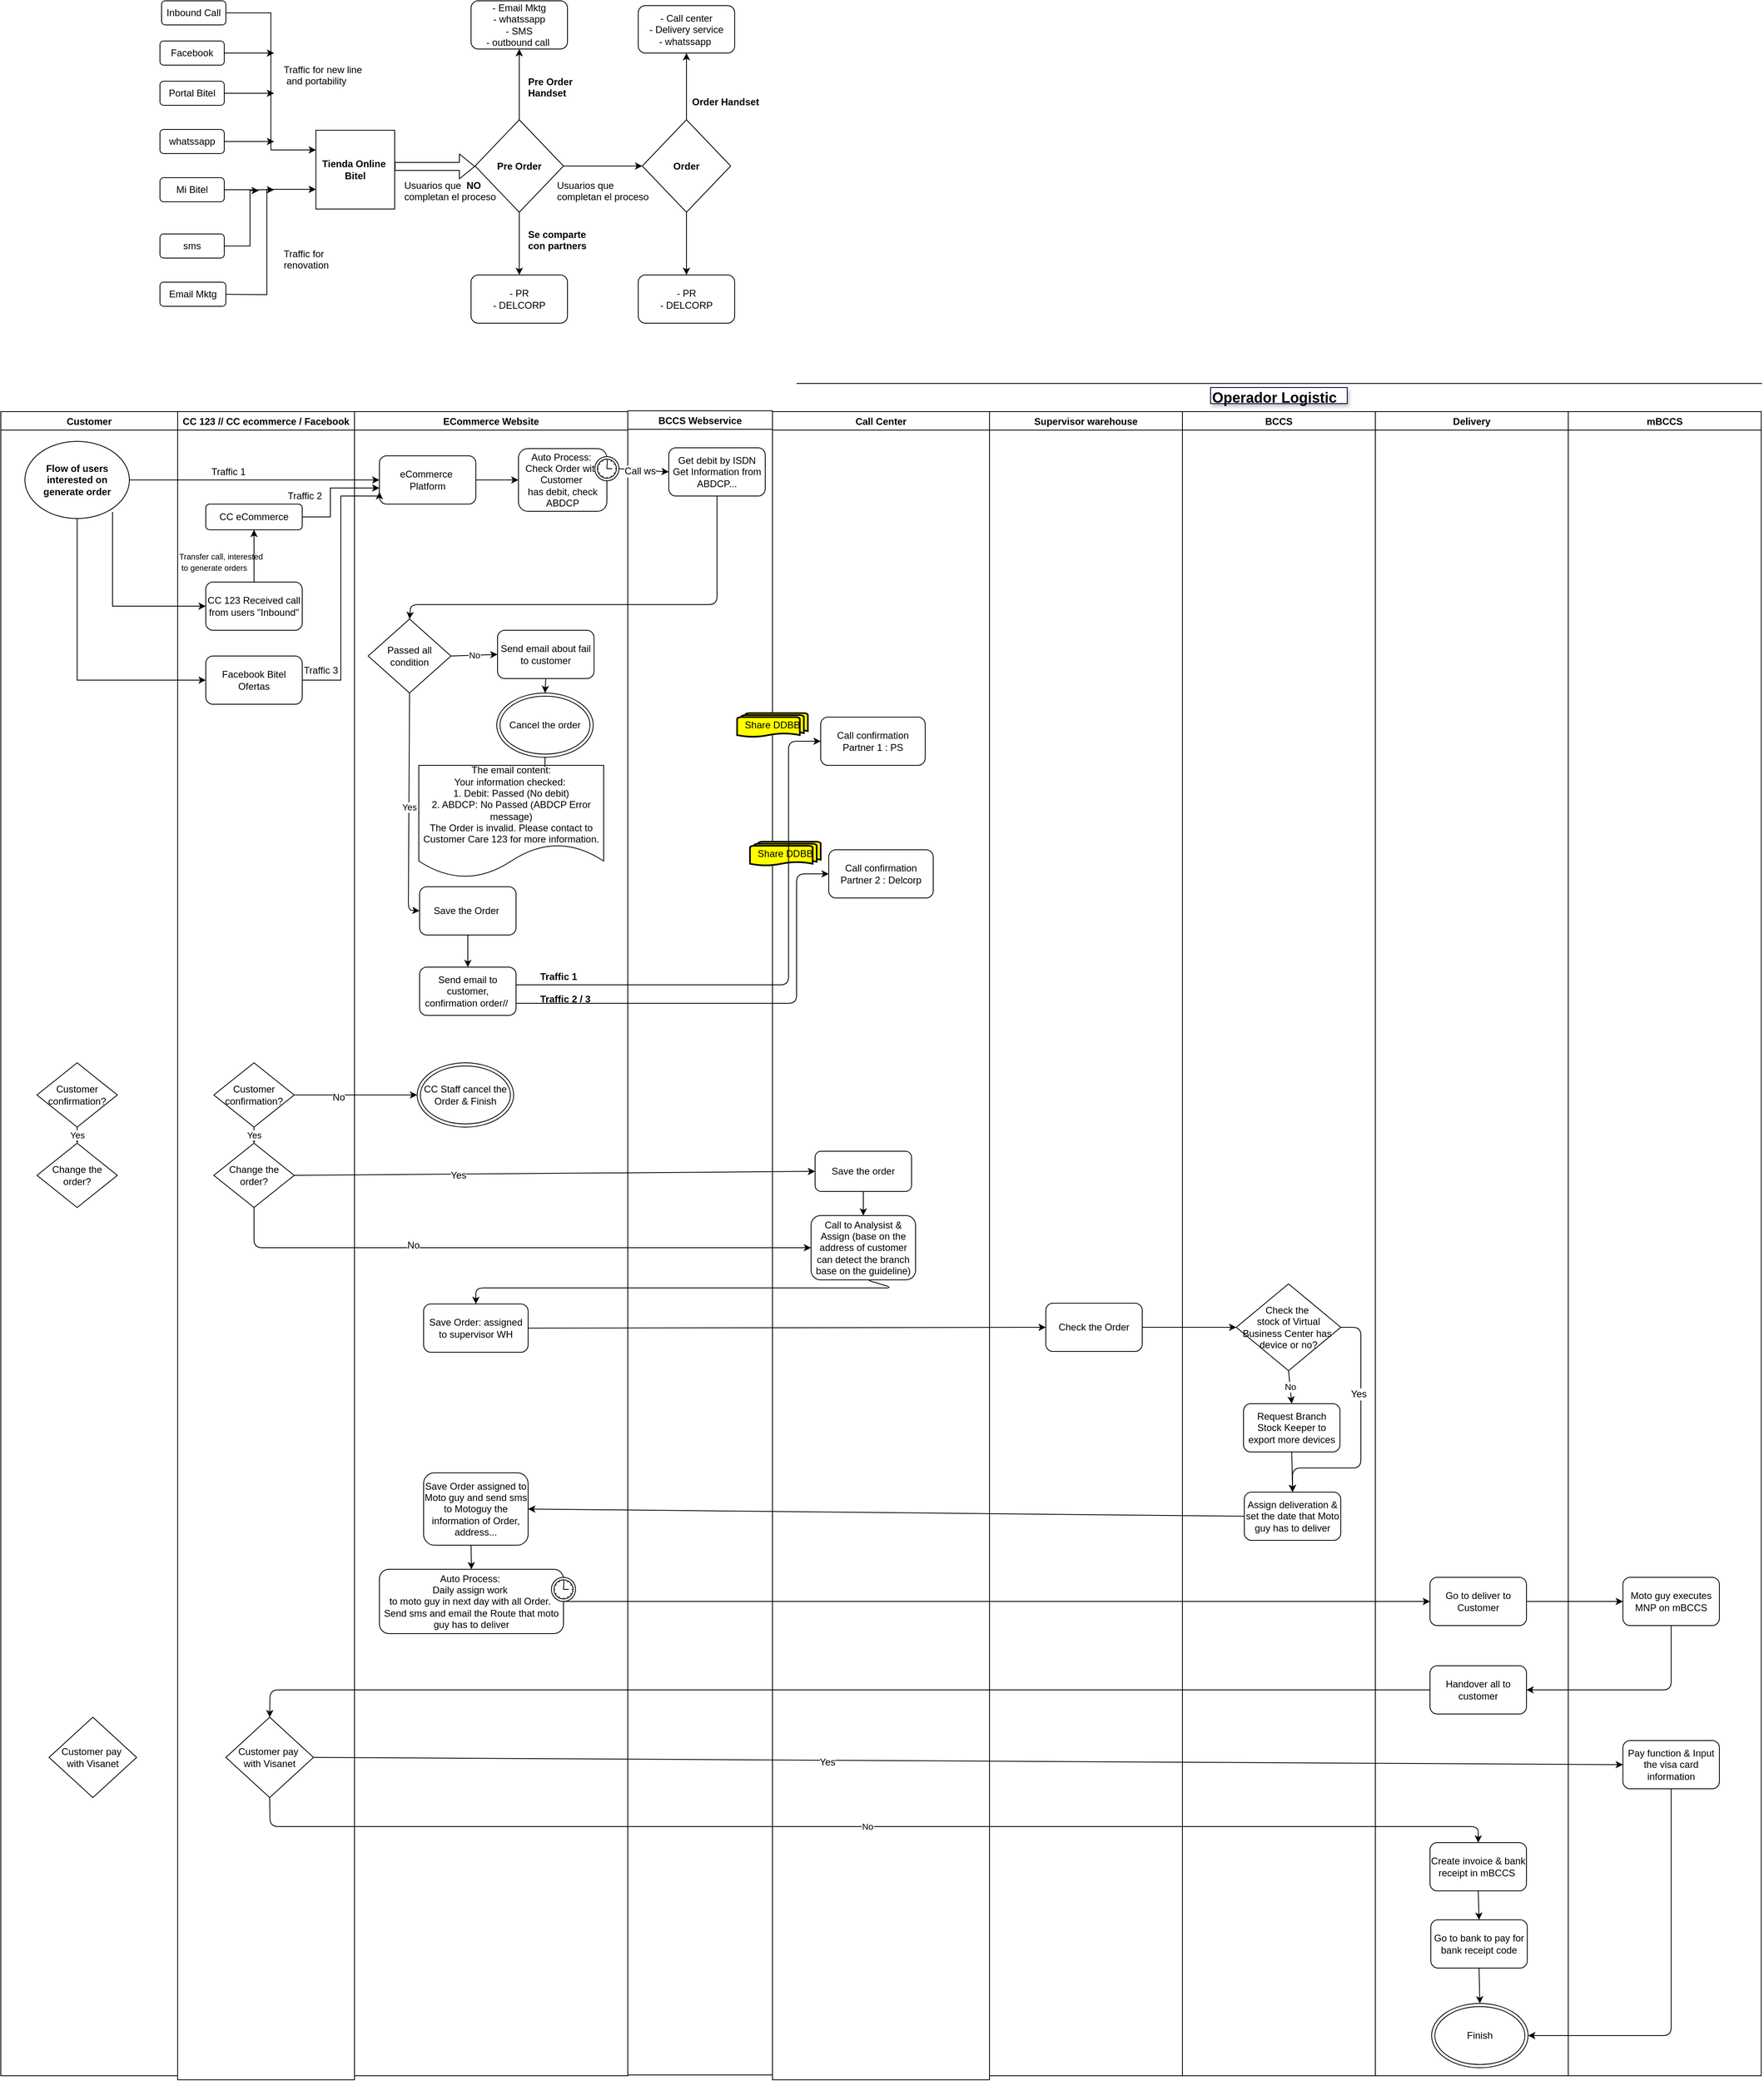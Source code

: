 <mxfile version="10.8.0" type="github"><diagram id="zP4iyxs3jzjMyuQG23tj" name="Page-1"><mxGraphModel dx="1930" dy="452" grid="1" gridSize="10" guides="1" tooltips="1" connect="1" arrows="1" fold="1" page="1" pageScale="1" pageWidth="850" pageHeight="1100" math="0" shadow="0"><root><mxCell id="0"/><mxCell id="1" parent="0"/><mxCell id="Ee-xBz2CqtSxg2sr-4L6-31" style="edgeStyle=orthogonalEdgeStyle;rounded=0;orthogonalLoop=1;jettySize=auto;html=1;" parent="1" source="Ee-xBz2CqtSxg2sr-4L6-2" edge="1"><mxGeometry relative="1" as="geometry"><mxPoint x="200" y="109" as="targetPoint"/></mxGeometry></mxCell><mxCell id="Ee-xBz2CqtSxg2sr-4L6-2" value="Facebook" style="rounded=1;whiteSpace=wrap;html=1;" parent="1" vertex="1"><mxGeometry x="58" y="94" width="80" height="30" as="geometry"/></mxCell><mxCell id="Ee-xBz2CqtSxg2sr-4L6-13" style="edgeStyle=orthogonalEdgeStyle;rounded=0;orthogonalLoop=1;jettySize=auto;html=1;" parent="1" source="Ee-xBz2CqtSxg2sr-4L6-3" edge="1"><mxGeometry relative="1" as="geometry"><mxPoint x="200" y="159" as="targetPoint"/></mxGeometry></mxCell><mxCell id="Ee-xBz2CqtSxg2sr-4L6-3" value="Portal Bitel" style="rounded=1;whiteSpace=wrap;html=1;" parent="1" vertex="1"><mxGeometry x="58" y="144" width="80" height="30" as="geometry"/></mxCell><mxCell id="Ee-xBz2CqtSxg2sr-4L6-14" style="edgeStyle=orthogonalEdgeStyle;rounded=0;orthogonalLoop=1;jettySize=auto;html=1;" parent="1" source="Ee-xBz2CqtSxg2sr-4L6-4" edge="1"><mxGeometry relative="1" as="geometry"><mxPoint x="200" y="219" as="targetPoint"/></mxGeometry></mxCell><mxCell id="Ee-xBz2CqtSxg2sr-4L6-4" value="whatssapp" style="rounded=1;whiteSpace=wrap;html=1;" parent="1" vertex="1"><mxGeometry x="58" y="204" width="80" height="30" as="geometry"/></mxCell><mxCell id="Ee-xBz2CqtSxg2sr-4L6-16" style="edgeStyle=orthogonalEdgeStyle;rounded=0;orthogonalLoop=1;jettySize=auto;html=1;" parent="1" source="Ee-xBz2CqtSxg2sr-4L6-5" edge="1"><mxGeometry relative="1" as="geometry"><mxPoint x="200" y="279" as="targetPoint"/></mxGeometry></mxCell><mxCell id="Ee-xBz2CqtSxg2sr-4L6-5" value="Mi Bitel" style="rounded=1;whiteSpace=wrap;html=1;" parent="1" vertex="1"><mxGeometry x="58" y="264" width="80" height="30" as="geometry"/></mxCell><mxCell id="Ee-xBz2CqtSxg2sr-4L6-17" style="edgeStyle=orthogonalEdgeStyle;rounded=0;orthogonalLoop=1;jettySize=auto;html=1;" parent="1" edge="1"><mxGeometry relative="1" as="geometry"><mxPoint x="181" y="280" as="targetPoint"/><mxPoint x="129" y="349" as="sourcePoint"/><Array as="points"><mxPoint x="170" y="349"/><mxPoint x="170" y="280"/></Array></mxGeometry></mxCell><mxCell id="Ee-xBz2CqtSxg2sr-4L6-6" value="sms" style="rounded=1;whiteSpace=wrap;html=1;" parent="1" vertex="1"><mxGeometry x="58" y="334" width="80" height="30" as="geometry"/></mxCell><mxCell id="Ee-xBz2CqtSxg2sr-4L6-18" style="edgeStyle=orthogonalEdgeStyle;rounded=0;orthogonalLoop=1;jettySize=auto;html=1;entryX=0;entryY=0.75;entryDx=0;entryDy=0;" parent="1" target="Ee-xBz2CqtSxg2sr-4L6-8" edge="1"><mxGeometry relative="1" as="geometry"><mxPoint x="199" y="280" as="targetPoint"/><mxPoint x="129" y="409" as="sourcePoint"/></mxGeometry></mxCell><mxCell id="Ee-xBz2CqtSxg2sr-4L6-7" value="Email Mktg" style="rounded=1;whiteSpace=wrap;html=1;" parent="1" vertex="1"><mxGeometry x="58" y="394" width="82" height="30" as="geometry"/></mxCell><mxCell id="Ee-xBz2CqtSxg2sr-4L6-8" value="&lt;b&gt;Tienda Online&amp;nbsp;&lt;br&gt;Bitel&lt;/b&gt;&lt;br&gt;" style="whiteSpace=wrap;html=1;aspect=fixed;" parent="1" vertex="1"><mxGeometry x="252" y="205" width="98" height="98" as="geometry"/></mxCell><mxCell id="Ee-xBz2CqtSxg2sr-4L6-15" value="Traffic for new line&lt;br&gt;&amp;nbsp;and portability" style="text;html=1;resizable=0;points=[];autosize=1;align=left;verticalAlign=top;spacingTop=-4;" parent="1" vertex="1"><mxGeometry x="210" y="120" width="110" height="30" as="geometry"/></mxCell><mxCell id="Ee-xBz2CqtSxg2sr-4L6-19" value="Traffic for &lt;br&gt;renovation" style="text;html=1;resizable=0;points=[];autosize=1;align=left;verticalAlign=top;spacingTop=-4;" parent="1" vertex="1"><mxGeometry x="210" y="349" width="70" height="30" as="geometry"/></mxCell><mxCell id="Ee-xBz2CqtSxg2sr-4L6-30" style="edgeStyle=orthogonalEdgeStyle;rounded=0;orthogonalLoop=1;jettySize=auto;html=1;entryX=0;entryY=0.25;entryDx=0;entryDy=0;" parent="1" source="Ee-xBz2CqtSxg2sr-4L6-29" target="Ee-xBz2CqtSxg2sr-4L6-8" edge="1"><mxGeometry relative="1" as="geometry"/></mxCell><mxCell id="Ee-xBz2CqtSxg2sr-4L6-29" value="Inbound Call" style="rounded=1;whiteSpace=wrap;html=1;" parent="1" vertex="1"><mxGeometry x="60" y="44" width="80" height="30" as="geometry"/></mxCell><mxCell id="Ee-xBz2CqtSxg2sr-4L6-32" value="" style="shape=flexArrow;endArrow=classic;html=1;" parent="1" edge="1"><mxGeometry width="50" height="50" relative="1" as="geometry"><mxPoint x="350" y="250" as="sourcePoint"/><mxPoint x="450" y="250" as="targetPoint"/></mxGeometry></mxCell><mxCell id="Ee-xBz2CqtSxg2sr-4L6-35" style="edgeStyle=orthogonalEdgeStyle;rounded=0;orthogonalLoop=1;jettySize=auto;html=1;entryX=0;entryY=0.5;entryDx=0;entryDy=0;" parent="1" source="Ee-xBz2CqtSxg2sr-4L6-33" target="Ee-xBz2CqtSxg2sr-4L6-34" edge="1"><mxGeometry relative="1" as="geometry"/></mxCell><mxCell id="Ee-xBz2CqtSxg2sr-4L6-39" style="edgeStyle=orthogonalEdgeStyle;rounded=0;orthogonalLoop=1;jettySize=auto;html=1;entryX=0.5;entryY=1;entryDx=0;entryDy=0;" parent="1" source="Ee-xBz2CqtSxg2sr-4L6-33" target="Ee-xBz2CqtSxg2sr-4L6-38" edge="1"><mxGeometry relative="1" as="geometry"/></mxCell><mxCell id="Ee-xBz2CqtSxg2sr-4L6-44" style="edgeStyle=orthogonalEdgeStyle;rounded=0;orthogonalLoop=1;jettySize=auto;html=1;" parent="1" source="Ee-xBz2CqtSxg2sr-4L6-33" target="Ee-xBz2CqtSxg2sr-4L6-43" edge="1"><mxGeometry relative="1" as="geometry"/></mxCell><mxCell id="Ee-xBz2CqtSxg2sr-4L6-33" value="&lt;b&gt;Pre Order&lt;/b&gt;" style="rhombus;whiteSpace=wrap;html=1;" parent="1" vertex="1"><mxGeometry x="450" y="192" width="110" height="115" as="geometry"/></mxCell><mxCell id="Ee-xBz2CqtSxg2sr-4L6-46" style="edgeStyle=orthogonalEdgeStyle;rounded=0;orthogonalLoop=1;jettySize=auto;html=1;entryX=0.5;entryY=1;entryDx=0;entryDy=0;" parent="1" source="Ee-xBz2CqtSxg2sr-4L6-34" target="Ee-xBz2CqtSxg2sr-4L6-45" edge="1"><mxGeometry relative="1" as="geometry"/></mxCell><mxCell id="Ee-xBz2CqtSxg2sr-4L6-49" style="edgeStyle=orthogonalEdgeStyle;rounded=0;orthogonalLoop=1;jettySize=auto;html=1;" parent="1" source="Ee-xBz2CqtSxg2sr-4L6-34" target="Ee-xBz2CqtSxg2sr-4L6-48" edge="1"><mxGeometry relative="1" as="geometry"/></mxCell><mxCell id="Ee-xBz2CqtSxg2sr-4L6-34" value="&lt;b&gt;Order&lt;/b&gt;" style="rhombus;whiteSpace=wrap;html=1;" parent="1" vertex="1"><mxGeometry x="658" y="192" width="110" height="115" as="geometry"/></mxCell><mxCell id="Ee-xBz2CqtSxg2sr-4L6-36" value="Usuarios que&amp;nbsp; &lt;br&gt;completan&amp;nbsp;el proceso&lt;br&gt;" style="text;html=1;resizable=0;points=[];autosize=1;align=left;verticalAlign=top;spacingTop=-4;" parent="1" vertex="1"><mxGeometry x="550" y="264" width="130" height="30" as="geometry"/></mxCell><mxCell id="Ee-xBz2CqtSxg2sr-4L6-37" value="Usuarios que&amp;nbsp; &lt;b&gt;NO&lt;/b&gt;&lt;br&gt;completan&amp;nbsp;el proceso&lt;br&gt;" style="text;html=1;resizable=0;points=[];autosize=1;align=left;verticalAlign=top;spacingTop=-4;" parent="1" vertex="1"><mxGeometry x="360" y="264" width="130" height="30" as="geometry"/></mxCell><mxCell id="Ee-xBz2CqtSxg2sr-4L6-38" value="- Email Mktg&lt;br&gt;- whatssapp&lt;br&gt;- SMS&lt;br&gt;- outbound call&amp;nbsp;&lt;br&gt;" style="rounded=1;whiteSpace=wrap;html=1;" parent="1" vertex="1"><mxGeometry x="445" y="44" width="120" height="60" as="geometry"/></mxCell><mxCell id="Ee-xBz2CqtSxg2sr-4L6-41" value="&lt;b&gt;Pre Order&lt;br&gt;Handset&lt;/b&gt;&lt;br&gt;" style="text;html=1;resizable=0;points=[];autosize=1;align=left;verticalAlign=top;spacingTop=-4;" parent="1" vertex="1"><mxGeometry x="514" y="135" width="70" height="30" as="geometry"/></mxCell><mxCell id="Ee-xBz2CqtSxg2sr-4L6-42" value="&lt;b&gt;Se comparte&lt;br&gt;con partners&lt;/b&gt;&lt;br&gt;" style="text;html=1;resizable=0;points=[];autosize=1;align=left;verticalAlign=top;spacingTop=-4;" parent="1" vertex="1"><mxGeometry x="514" y="324.5" width="90" height="30" as="geometry"/></mxCell><mxCell id="Ee-xBz2CqtSxg2sr-4L6-43" value="- PR&lt;br&gt;- DELCORP&lt;br&gt;" style="rounded=1;whiteSpace=wrap;html=1;" parent="1" vertex="1"><mxGeometry x="445" y="385" width="120" height="60" as="geometry"/></mxCell><mxCell id="Ee-xBz2CqtSxg2sr-4L6-45" value="- Call center&lt;br&gt;- Delivery service&lt;br&gt;- whatssapp&amp;nbsp;&lt;br&gt;" style="rounded=1;whiteSpace=wrap;html=1;" parent="1" vertex="1"><mxGeometry x="653" y="50" width="120" height="59" as="geometry"/></mxCell><mxCell id="Ee-xBz2CqtSxg2sr-4L6-47" value="&lt;b&gt;Order&amp;nbsp;Handset&lt;/b&gt;&lt;br&gt;" style="text;html=1;resizable=0;points=[];autosize=1;align=left;verticalAlign=top;spacingTop=-4;" parent="1" vertex="1"><mxGeometry x="718" y="160" width="100" height="20" as="geometry"/></mxCell><mxCell id="Ee-xBz2CqtSxg2sr-4L6-48" value="- PR&lt;br&gt;- DELCORP&lt;br&gt;" style="rounded=1;whiteSpace=wrap;html=1;" parent="1" vertex="1"><mxGeometry x="653" y="385" width="120" height="60" as="geometry"/></mxCell><mxCell id="YgWcidtkxYccLJRaPpgr-2" value="CC 123 // CC ecommerce / Facebook" style="swimlane;" vertex="1" parent="1"><mxGeometry x="80" y="555" width="220" height="2075" as="geometry"/></mxCell><mxCell id="YgWcidtkxYccLJRaPpgr-4" value="Customer confirmation?" style="rhombus;whiteSpace=wrap;html=1;" vertex="1" parent="YgWcidtkxYccLJRaPpgr-2"><mxGeometry x="45" y="810" width="100" height="80" as="geometry"/></mxCell><mxCell id="YgWcidtkxYccLJRaPpgr-5" value="Change the order?" style="rhombus;whiteSpace=wrap;html=1;" vertex="1" parent="YgWcidtkxYccLJRaPpgr-2"><mxGeometry x="45" y="910" width="100" height="80" as="geometry"/></mxCell><mxCell id="YgWcidtkxYccLJRaPpgr-6" value="Yes" style="endArrow=classic;html=1;entryX=0.5;entryY=0;exitX=0.5;exitY=1;" edge="1" parent="YgWcidtkxYccLJRaPpgr-2" source="YgWcidtkxYccLJRaPpgr-4" target="YgWcidtkxYccLJRaPpgr-5"><mxGeometry width="50" height="50" relative="1" as="geometry"><mxPoint x="878" y="858" as="sourcePoint"/><mxPoint x="788" y="898" as="targetPoint"/></mxGeometry></mxCell><mxCell id="YgWcidtkxYccLJRaPpgr-7" value="Customer pay&amp;nbsp;&lt;div&gt;with Visanet&lt;/div&gt;" style="rhombus;whiteSpace=wrap;html=1;" vertex="1" parent="YgWcidtkxYccLJRaPpgr-2"><mxGeometry x="60" y="1624" width="109" height="100" as="geometry"/></mxCell><mxCell id="YgWcidtkxYccLJRaPpgr-96" style="edgeStyle=orthogonalEdgeStyle;rounded=0;orthogonalLoop=1;jettySize=auto;html=1;" edge="1" parent="YgWcidtkxYccLJRaPpgr-2" source="YgWcidtkxYccLJRaPpgr-93" target="YgWcidtkxYccLJRaPpgr-95"><mxGeometry relative="1" as="geometry"/></mxCell><mxCell id="YgWcidtkxYccLJRaPpgr-93" value="CC 123 Received call from users &quot;Inbound&quot;" style="rounded=1;whiteSpace=wrap;html=1;" vertex="1" parent="YgWcidtkxYccLJRaPpgr-2"><mxGeometry x="35" y="212" width="120" height="60" as="geometry"/></mxCell><mxCell id="YgWcidtkxYccLJRaPpgr-95" value="CC eCommerce" style="rounded=1;whiteSpace=wrap;html=1;" vertex="1" parent="YgWcidtkxYccLJRaPpgr-2"><mxGeometry x="35" y="115" width="120" height="32" as="geometry"/></mxCell><mxCell id="YgWcidtkxYccLJRaPpgr-97" value="&lt;font style=&quot;font-size: 10px&quot;&gt;Transfer&amp;nbsp;call, interested&lt;br&gt;&amp;nbsp;to generate orders&amp;nbsp;&lt;/font&gt;" style="text;html=1;resizable=0;points=[];autosize=1;align=left;verticalAlign=top;spacingTop=-4;" vertex="1" parent="YgWcidtkxYccLJRaPpgr-2"><mxGeometry y="170" width="120" height="30" as="geometry"/></mxCell><mxCell id="YgWcidtkxYccLJRaPpgr-102" value="Facebook Bitel Ofertas" style="rounded=1;whiteSpace=wrap;html=1;" vertex="1" parent="YgWcidtkxYccLJRaPpgr-2"><mxGeometry x="35" y="304" width="120" height="60" as="geometry"/></mxCell><mxCell id="YgWcidtkxYccLJRaPpgr-105" value="Traffic 1" style="text;html=1;resizable=0;points=[];autosize=1;align=left;verticalAlign=top;spacingTop=-4;" vertex="1" parent="YgWcidtkxYccLJRaPpgr-2"><mxGeometry x="40" y="65" width="60" height="20" as="geometry"/></mxCell><mxCell id="YgWcidtkxYccLJRaPpgr-106" value="Traffic 2" style="text;html=1;resizable=0;points=[];autosize=1;align=left;verticalAlign=top;spacingTop=-4;" vertex="1" parent="YgWcidtkxYccLJRaPpgr-2"><mxGeometry x="135" y="95" width="60" height="20" as="geometry"/></mxCell><mxCell id="YgWcidtkxYccLJRaPpgr-107" value="Traffic 3" style="text;html=1;resizable=0;points=[];autosize=1;align=left;verticalAlign=top;spacingTop=-4;" vertex="1" parent="YgWcidtkxYccLJRaPpgr-2"><mxGeometry x="155" y="312" width="60" height="20" as="geometry"/></mxCell><mxCell id="YgWcidtkxYccLJRaPpgr-8" value="ECommerce Website" style="swimlane;" vertex="1" parent="1"><mxGeometry x="300" y="555" width="340" height="2070" as="geometry"/></mxCell><mxCell id="YgWcidtkxYccLJRaPpgr-9" value="eCommerce&amp;nbsp;&lt;br&gt;Platform&lt;br&gt;" style="rounded=1;whiteSpace=wrap;html=1;" vertex="1" parent="YgWcidtkxYccLJRaPpgr-8"><mxGeometry x="31" y="55" width="120" height="60" as="geometry"/></mxCell><mxCell id="YgWcidtkxYccLJRaPpgr-10" value="No" style="endArrow=classic;html=1;exitX=1;exitY=0.5;entryX=0;entryY=0.5;" edge="1" parent="YgWcidtkxYccLJRaPpgr-8" source="YgWcidtkxYccLJRaPpgr-14" target="YgWcidtkxYccLJRaPpgr-22"><mxGeometry width="50" height="50" relative="1" as="geometry"><mxPoint x="118" y="378" as="sourcePoint"/><mxPoint x="170" y="298" as="targetPoint"/></mxGeometry></mxCell><mxCell id="YgWcidtkxYccLJRaPpgr-11" value="Save the Order&amp;nbsp;" style="rounded=1;whiteSpace=wrap;html=1;" vertex="1" parent="YgWcidtkxYccLJRaPpgr-8"><mxGeometry x="81" y="591" width="120" height="60" as="geometry"/></mxCell><mxCell id="YgWcidtkxYccLJRaPpgr-12" value="Send email to customer, confirmation  order//&amp;nbsp;" style="rounded=1;whiteSpace=wrap;html=1;" vertex="1" parent="YgWcidtkxYccLJRaPpgr-8"><mxGeometry x="81" y="691" width="120" height="60" as="geometry"/></mxCell><mxCell id="YgWcidtkxYccLJRaPpgr-13" value="" style="endArrow=classic;html=1;entryX=0.5;entryY=0;exitX=0.5;exitY=1;" edge="1" parent="YgWcidtkxYccLJRaPpgr-8" source="YgWcidtkxYccLJRaPpgr-11" target="YgWcidtkxYccLJRaPpgr-12"><mxGeometry width="50" height="50" relative="1" as="geometry"><mxPoint x="56" y="741" as="sourcePoint"/><mxPoint x="106" y="691" as="targetPoint"/></mxGeometry></mxCell><mxCell id="YgWcidtkxYccLJRaPpgr-14" value="Passed all condition" style="rhombus;whiteSpace=wrap;html=1;" vertex="1" parent="YgWcidtkxYccLJRaPpgr-8"><mxGeometry x="17" y="258" width="103" height="92" as="geometry"/></mxCell><mxCell id="YgWcidtkxYccLJRaPpgr-15" value="&lt;span&gt;CC Staff cancel the Order &amp;amp; Finish&lt;/span&gt;" style="ellipse;shape=doubleEllipse;whiteSpace=wrap;html=1;" vertex="1" parent="YgWcidtkxYccLJRaPpgr-8"><mxGeometry x="78" y="810" width="120" height="80" as="geometry"/></mxCell><mxCell id="YgWcidtkxYccLJRaPpgr-16" value="" style="endArrow=classic;html=1;exitX=1;exitY=0.5;entryX=0;entryY=0.5;exitDx=0;exitDy=0;entryDx=0;entryDy=0;" edge="1" parent="YgWcidtkxYccLJRaPpgr-8" source="YgWcidtkxYccLJRaPpgr-9" target="YgWcidtkxYccLJRaPpgr-20"><mxGeometry width="50" height="50" relative="1" as="geometry"><mxPoint x="100" y="210" as="sourcePoint"/><mxPoint x="86" y="160" as="targetPoint"/></mxGeometry></mxCell><mxCell id="YgWcidtkxYccLJRaPpgr-17" value="Yes" style="endArrow=classic;html=1;entryX=0;entryY=0.5;exitX=0.5;exitY=1;" edge="1" parent="YgWcidtkxYccLJRaPpgr-8" source="YgWcidtkxYccLJRaPpgr-14" target="YgWcidtkxYccLJRaPpgr-11"><mxGeometry width="50" height="50" relative="1" as="geometry"><mxPoint x="-39" y="621" as="sourcePoint"/><mxPoint x="76" y="671" as="targetPoint"/><Array as="points"><mxPoint x="67" y="620"/></Array></mxGeometry></mxCell><mxCell id="YgWcidtkxYccLJRaPpgr-20" value="Auto Process:&amp;nbsp;&lt;div&gt;Check Order with Customer&amp;nbsp;&lt;/div&gt;&lt;div&gt;has debit, check ABDCP&lt;/div&gt;" style="html=1;whiteSpace=wrap;rounded=1;" vertex="1" parent="YgWcidtkxYccLJRaPpgr-8"><mxGeometry x="204" y="46" width="110" height="78" as="geometry"/></mxCell><mxCell id="YgWcidtkxYccLJRaPpgr-21" value="" style="shape=mxgraph.bpmn.timer_start;perimeter=ellipsePerimeter;html=1;labelPosition=right;labelBackgroundColor=#ffffff;align=left;" vertex="1" parent="YgWcidtkxYccLJRaPpgr-20"><mxGeometry x="1" width="30" height="30" relative="1" as="geometry"><mxPoint x="-15" y="10" as="offset"/></mxGeometry></mxCell><mxCell id="YgWcidtkxYccLJRaPpgr-22" value="Send email about fail to customer" style="rounded=1;whiteSpace=wrap;html=1;" vertex="1" parent="YgWcidtkxYccLJRaPpgr-8"><mxGeometry x="178" y="272" width="120" height="60" as="geometry"/></mxCell><mxCell id="YgWcidtkxYccLJRaPpgr-23" value="Cancel the order" style="ellipse;shape=doubleEllipse;whiteSpace=wrap;html=1;" vertex="1" parent="YgWcidtkxYccLJRaPpgr-8"><mxGeometry x="177" y="350" width="120" height="80" as="geometry"/></mxCell><mxCell id="YgWcidtkxYccLJRaPpgr-24" value="" style="endArrow=classic;html=1;entryX=0.5;entryY=0;exitX=0.5;exitY=1;" edge="1" parent="YgWcidtkxYccLJRaPpgr-8" source="YgWcidtkxYccLJRaPpgr-22" target="YgWcidtkxYccLJRaPpgr-23"><mxGeometry width="50" height="50" relative="1" as="geometry"><mxPoint x="170" y="490" as="sourcePoint"/><mxPoint x="220" y="440" as="targetPoint"/></mxGeometry></mxCell><mxCell id="YgWcidtkxYccLJRaPpgr-25" value="The email content:&lt;div&gt;Your information checked:&amp;nbsp;&lt;div&gt;1. Debit: Passed (No debit)&lt;/div&gt;&lt;div&gt;2. ABDCP: No Passed (ABDCP Error message)&lt;/div&gt;&lt;div&gt;The Order is invalid. Please contact to Customer Care 123 for more information.&lt;/div&gt;&lt;/div&gt;" style="shape=document;whiteSpace=wrap;html=1;boundedLbl=1;" vertex="1" parent="YgWcidtkxYccLJRaPpgr-8"><mxGeometry x="80" y="440" width="230" height="140" as="geometry"/></mxCell><mxCell id="YgWcidtkxYccLJRaPpgr-26" value="" style="endArrow=none;html=1;entryX=0.5;entryY=1;" edge="1" parent="YgWcidtkxYccLJRaPpgr-8" target="YgWcidtkxYccLJRaPpgr-23"><mxGeometry width="50" height="50" relative="1" as="geometry"><mxPoint x="237" y="442" as="sourcePoint"/><mxPoint x="200" y="380" as="targetPoint"/></mxGeometry></mxCell><mxCell id="YgWcidtkxYccLJRaPpgr-27" value="Save Order assigned to Moto guy and send sms to Motoguy the information of Order, address..." style="rounded=1;whiteSpace=wrap;html=1;" vertex="1" parent="YgWcidtkxYccLJRaPpgr-8"><mxGeometry x="86" y="1320" width="130" height="90" as="geometry"/></mxCell><mxCell id="YgWcidtkxYccLJRaPpgr-28" value="" style="endArrow=classic;html=1;exitX=0.454;exitY=1;exitPerimeter=0;entryX=0.5;entryY=0;" edge="1" parent="YgWcidtkxYccLJRaPpgr-8" source="YgWcidtkxYccLJRaPpgr-27" target="YgWcidtkxYccLJRaPpgr-30"><mxGeometry width="50" height="50" relative="1" as="geometry"><mxPoint x="151" y="1605" as="sourcePoint"/><mxPoint x="144" y="1437" as="targetPoint"/></mxGeometry></mxCell><mxCell id="YgWcidtkxYccLJRaPpgr-29" value="Save Order: assigned to supervisor WH" style="rounded=1;whiteSpace=wrap;html=1;" vertex="1" parent="YgWcidtkxYccLJRaPpgr-8"><mxGeometry x="86" y="1110" width="130" height="60" as="geometry"/></mxCell><mxCell id="YgWcidtkxYccLJRaPpgr-30" value="Auto Process:&amp;nbsp;&lt;div&gt;Daily assign work&amp;nbsp;&lt;/div&gt;&lt;div&gt;to moto guy in next day with all Order.&amp;nbsp;&lt;br&gt;&lt;/div&gt;&lt;div&gt;Send sms and email the Route that moto guy has to deliver&lt;/div&gt;" style="html=1;whiteSpace=wrap;rounded=1;" vertex="1" parent="YgWcidtkxYccLJRaPpgr-8"><mxGeometry x="31" y="1440" width="229" height="80" as="geometry"/></mxCell><mxCell id="YgWcidtkxYccLJRaPpgr-31" value="" style="shape=mxgraph.bpmn.timer_start;perimeter=ellipsePerimeter;html=1;labelPosition=right;labelBackgroundColor=#ffffff;align=left;" vertex="1" parent="YgWcidtkxYccLJRaPpgr-30"><mxGeometry x="1" width="30" height="30" relative="1" as="geometry"><mxPoint x="-15" y="10" as="offset"/></mxGeometry></mxCell><mxCell id="YgWcidtkxYccLJRaPpgr-110" value="&lt;b&gt;Traffic 1&lt;/b&gt;" style="text;html=1;resizable=0;points=[];autosize=1;align=left;verticalAlign=top;spacingTop=-4;" vertex="1" parent="YgWcidtkxYccLJRaPpgr-8"><mxGeometry x="229" y="693" width="60" height="20" as="geometry"/></mxCell><mxCell id="YgWcidtkxYccLJRaPpgr-112" value="&lt;b&gt;Traffic 2 / 3&lt;/b&gt;" style="text;html=1;resizable=0;points=[];autosize=1;align=left;verticalAlign=top;spacingTop=-4;" vertex="1" parent="YgWcidtkxYccLJRaPpgr-8"><mxGeometry x="229" y="721" width="80" height="20" as="geometry"/></mxCell><mxCell id="YgWcidtkxYccLJRaPpgr-32" value="BCCS Webservice" style="swimlane;" vertex="1" parent="1"><mxGeometry x="640" y="554" width="180" height="2070" as="geometry"/></mxCell><mxCell id="YgWcidtkxYccLJRaPpgr-33" value="Get debit by ISDN&lt;div&gt;Get Information from ABDCP...&lt;br&gt;&lt;/div&gt;" style="rounded=1;whiteSpace=wrap;html=1;" vertex="1" parent="YgWcidtkxYccLJRaPpgr-32"><mxGeometry x="51" y="46" width="120" height="60" as="geometry"/></mxCell><mxCell id="YgWcidtkxYccLJRaPpgr-34" value="Call Center" style="swimlane;startSize=23;" vertex="1" parent="1"><mxGeometry x="820" y="555" width="270" height="2075" as="geometry"/></mxCell><mxCell id="YgWcidtkxYccLJRaPpgr-35" value="Call confirmation&lt;br&gt;Partner 1 : PS&lt;br&gt;" style="rounded=1;whiteSpace=wrap;html=1;" vertex="1" parent="YgWcidtkxYccLJRaPpgr-34"><mxGeometry x="60" y="380" width="130" height="60" as="geometry"/></mxCell><mxCell id="YgWcidtkxYccLJRaPpgr-36" value="Call to Analysist &amp;amp; Assign (base on the address of customer can detect the branch base on the guideline)" style="rounded=1;whiteSpace=wrap;html=1;" vertex="1" parent="YgWcidtkxYccLJRaPpgr-34"><mxGeometry x="48" y="1000" width="130" height="80" as="geometry"/></mxCell><mxCell id="YgWcidtkxYccLJRaPpgr-37" value="Save the order" style="rounded=1;whiteSpace=wrap;html=1;" vertex="1" parent="YgWcidtkxYccLJRaPpgr-34"><mxGeometry x="53" y="920" width="120" height="50" as="geometry"/></mxCell><mxCell id="YgWcidtkxYccLJRaPpgr-38" value="" style="endArrow=classic;html=1;exitX=0.5;exitY=1;entryX=0.5;entryY=0;" edge="1" parent="YgWcidtkxYccLJRaPpgr-34" source="YgWcidtkxYccLJRaPpgr-37" target="YgWcidtkxYccLJRaPpgr-36"><mxGeometry width="50" height="50" relative="1" as="geometry"><mxPoint x="140" y="1050" as="sourcePoint"/><mxPoint x="190" y="1000" as="targetPoint"/></mxGeometry></mxCell><mxCell id="YgWcidtkxYccLJRaPpgr-113" value="Share DDBB" style="strokeWidth=2;html=1;shape=mxgraph.flowchart.multi-document;whiteSpace=wrap;fillColor=#FFFF00;" vertex="1" parent="YgWcidtkxYccLJRaPpgr-34"><mxGeometry x="-44" y="375" width="88" height="30" as="geometry"/></mxCell><mxCell id="YgWcidtkxYccLJRaPpgr-114" value="Share DDBB" style="strokeWidth=2;html=1;shape=mxgraph.flowchart.multi-document;whiteSpace=wrap;fillColor=#FFFF00;" vertex="1" parent="YgWcidtkxYccLJRaPpgr-34"><mxGeometry x="-28" y="535" width="88" height="30" as="geometry"/></mxCell><mxCell id="YgWcidtkxYccLJRaPpgr-39" value="Supervisor warehouse" style="swimlane;" vertex="1" parent="1"><mxGeometry x="1090" y="555" width="240" height="2070" as="geometry"/></mxCell><mxCell id="YgWcidtkxYccLJRaPpgr-40" value="BCCS" style="swimlane;" vertex="1" parent="1"><mxGeometry x="1330" y="555" width="240" height="2070" as="geometry"/></mxCell><mxCell id="YgWcidtkxYccLJRaPpgr-41" value="Request Branch Stock Keeper to export more devices" style="rounded=1;whiteSpace=wrap;html=1;" vertex="1" parent="YgWcidtkxYccLJRaPpgr-40"><mxGeometry x="76" y="1234" width="120" height="60" as="geometry"/></mxCell><mxCell id="YgWcidtkxYccLJRaPpgr-42" value="Assign deliveration &amp;amp; set the date that Moto guy has to deliver" style="rounded=1;whiteSpace=wrap;html=1;" vertex="1" parent="YgWcidtkxYccLJRaPpgr-40"><mxGeometry x="77" y="1344" width="120" height="60" as="geometry"/></mxCell><mxCell id="YgWcidtkxYccLJRaPpgr-43" value="" style="endArrow=classic;html=1;exitX=0.5;exitY=1;entryX=0.5;entryY=0;" edge="1" parent="YgWcidtkxYccLJRaPpgr-40" source="YgWcidtkxYccLJRaPpgr-41" target="YgWcidtkxYccLJRaPpgr-42"><mxGeometry width="50" height="50" relative="1" as="geometry"><mxPoint x="-38" y="1454" as="sourcePoint"/><mxPoint x="12" y="1404" as="targetPoint"/></mxGeometry></mxCell><mxCell id="YgWcidtkxYccLJRaPpgr-44" value="Delivery" style="swimlane;" vertex="1" parent="1"><mxGeometry x="1570" y="555" width="240" height="2070" as="geometry"/></mxCell><mxCell id="YgWcidtkxYccLJRaPpgr-46" value="" style="endArrow=classic;html=1;entryX=0;entryY=0.5;exitX=1;exitY=0.5;exitPerimeter=0;" edge="1" parent="1" source="YgWcidtkxYccLJRaPpgr-21" target="YgWcidtkxYccLJRaPpgr-33"><mxGeometry width="50" height="50" relative="1" as="geometry"><mxPoint x="511" y="740" as="sourcePoint"/><mxPoint x="611" y="640" as="targetPoint"/></mxGeometry></mxCell><mxCell id="YgWcidtkxYccLJRaPpgr-47" value="Call ws" style="text;html=1;resizable=0;points=[];align=center;verticalAlign=middle;labelBackgroundColor=#ffffff;" vertex="1" connectable="0" parent="YgWcidtkxYccLJRaPpgr-46"><mxGeometry x="-0.17" y="-1" relative="1" as="geometry"><mxPoint as="offset"/></mxGeometry></mxCell><mxCell id="YgWcidtkxYccLJRaPpgr-48" value="" style="endArrow=classic;html=1;exitX=0.5;exitY=1;entryX=0.5;entryY=0;" edge="1" parent="1" source="YgWcidtkxYccLJRaPpgr-33" target="YgWcidtkxYccLJRaPpgr-14"><mxGeometry width="50" height="50" relative="1" as="geometry"><mxPoint x="690" y="815" as="sourcePoint"/><mxPoint x="372" y="805" as="targetPoint"/><Array as="points"><mxPoint x="751" y="795"/><mxPoint x="370" y="795"/></Array></mxGeometry></mxCell><mxCell id="YgWcidtkxYccLJRaPpgr-49" value="mBCCS" style="swimlane;" vertex="1" parent="1"><mxGeometry x="1810" y="555" width="240" height="2070" as="geometry"/></mxCell><mxCell id="YgWcidtkxYccLJRaPpgr-50" value="" style="endArrow=classic;html=1;exitX=1;exitY=0.367;entryX=0;entryY=0.5;exitDx=0;exitDy=0;exitPerimeter=0;" edge="1" parent="1" source="YgWcidtkxYccLJRaPpgr-12" target="YgWcidtkxYccLJRaPpgr-35"><mxGeometry width="50" height="50" relative="1" as="geometry"><mxPoint x="557" y="1345" as="sourcePoint"/><mxPoint x="867" y="1325" as="targetPoint"/><Array as="points"><mxPoint x="840" y="1268"/><mxPoint x="840" y="965"/></Array></mxGeometry></mxCell><mxCell id="YgWcidtkxYccLJRaPpgr-51" value="" style="endArrow=classic;html=1;entryX=0;entryY=0.5;exitX=1;exitY=0.5;" edge="1" parent="1" source="YgWcidtkxYccLJRaPpgr-5" target="YgWcidtkxYccLJRaPpgr-37"><mxGeometry width="50" height="50" relative="1" as="geometry"><mxPoint x="718" y="1583" as="sourcePoint"/><mxPoint x="768" y="1533" as="targetPoint"/></mxGeometry></mxCell><mxCell id="YgWcidtkxYccLJRaPpgr-52" value="Yes" style="text;html=1;resizable=0;points=[];align=center;verticalAlign=middle;labelBackgroundColor=#ffffff;" vertex="1" connectable="0" parent="YgWcidtkxYccLJRaPpgr-51"><mxGeometry x="-0.37" y="-1" relative="1" as="geometry"><mxPoint as="offset"/></mxGeometry></mxCell><mxCell id="YgWcidtkxYccLJRaPpgr-53" value="" style="endArrow=classic;html=1;entryX=0;entryY=0.5;exitX=1;exitY=0.5;" edge="1" parent="1" source="YgWcidtkxYccLJRaPpgr-4" target="YgWcidtkxYccLJRaPpgr-15"><mxGeometry width="50" height="50" relative="1" as="geometry"><mxPoint x="908" y="1373" as="sourcePoint"/><mxPoint x="688" y="1363" as="targetPoint"/></mxGeometry></mxCell><mxCell id="YgWcidtkxYccLJRaPpgr-54" value="No" style="text;html=1;resizable=0;points=[];align=center;verticalAlign=middle;labelBackgroundColor=#ffffff;" vertex="1" connectable="0" parent="YgWcidtkxYccLJRaPpgr-53"><mxGeometry x="-0.281" y="-3" relative="1" as="geometry"><mxPoint as="offset"/></mxGeometry></mxCell><mxCell id="YgWcidtkxYccLJRaPpgr-55" value="" style="endArrow=classic;html=1;entryX=0;entryY=0.5;exitX=1;exitY=0.5;" edge="1" parent="1" source="YgWcidtkxYccLJRaPpgr-29" target="YgWcidtkxYccLJRaPpgr-56"><mxGeometry width="50" height="50" relative="1" as="geometry"><mxPoint x="498" y="1693" as="sourcePoint"/><mxPoint x="1168" y="1603" as="targetPoint"/><Array as="points"/></mxGeometry></mxCell><mxCell id="YgWcidtkxYccLJRaPpgr-56" value="Check the Order" style="rounded=1;whiteSpace=wrap;html=1;" vertex="1" parent="1"><mxGeometry x="1160" y="1664" width="120" height="60" as="geometry"/></mxCell><mxCell id="YgWcidtkxYccLJRaPpgr-57" value="" style="endArrow=classic;html=1;exitX=1;exitY=0.5;entryX=0;entryY=0.5;" edge="1" parent="1" source="YgWcidtkxYccLJRaPpgr-56" target="YgWcidtkxYccLJRaPpgr-58"><mxGeometry width="50" height="50" relative="1" as="geometry"><mxPoint x="1299" y="1748" as="sourcePoint"/><mxPoint x="1349" y="1698" as="targetPoint"/></mxGeometry></mxCell><mxCell id="YgWcidtkxYccLJRaPpgr-58" value="&lt;span&gt;Check the&amp;nbsp;&lt;/span&gt;&lt;div&gt;&lt;span&gt;stock of Virtual Business Center has&amp;nbsp;&lt;/span&gt;&lt;/div&gt;&lt;div&gt;&lt;span&gt;device or no?&lt;/span&gt;&lt;/div&gt;" style="rhombus;whiteSpace=wrap;html=1;" vertex="1" parent="1"><mxGeometry x="1397" y="1640" width="130" height="108" as="geometry"/></mxCell><mxCell id="YgWcidtkxYccLJRaPpgr-59" value="No" style="endArrow=classic;html=1;exitX=0.5;exitY=1;entryX=0.5;entryY=0;" edge="1" parent="1" source="YgWcidtkxYccLJRaPpgr-58" target="YgWcidtkxYccLJRaPpgr-41"><mxGeometry width="50" height="50" relative="1" as="geometry"><mxPoint x="1472" y="1859" as="sourcePoint"/><mxPoint x="1457" y="1779" as="targetPoint"/></mxGeometry></mxCell><mxCell id="YgWcidtkxYccLJRaPpgr-60" value="" style="endArrow=classic;html=1;exitX=1;exitY=0.5;entryX=0.5;entryY=0;" edge="1" parent="1" source="YgWcidtkxYccLJRaPpgr-58" target="YgWcidtkxYccLJRaPpgr-42"><mxGeometry width="50" height="50" relative="1" as="geometry"><mxPoint x="1602" y="1709" as="sourcePoint"/><mxPoint x="1552" y="1929" as="targetPoint"/><Array as="points"><mxPoint x="1552" y="1694"/><mxPoint x="1552" y="1869"/><mxPoint x="1467" y="1869"/></Array></mxGeometry></mxCell><mxCell id="YgWcidtkxYccLJRaPpgr-61" value="Yes" style="text;html=1;resizable=0;points=[];align=center;verticalAlign=middle;labelBackgroundColor=#ffffff;" vertex="1" connectable="0" parent="YgWcidtkxYccLJRaPpgr-60"><mxGeometry x="-0.316" y="-3" relative="1" as="geometry"><mxPoint as="offset"/></mxGeometry></mxCell><mxCell id="YgWcidtkxYccLJRaPpgr-62" value="" style="endArrow=classic;html=1;entryX=0.5;entryY=0;exitX=0.554;exitY=1.011;exitPerimeter=0;" edge="1" parent="1" source="YgWcidtkxYccLJRaPpgr-36" target="YgWcidtkxYccLJRaPpgr-29"><mxGeometry width="50" height="50" relative="1" as="geometry"><mxPoint x="748" y="1763" as="sourcePoint"/><mxPoint x="798" y="1713" as="targetPoint"/><Array as="points"><mxPoint x="970" y="1645"/><mxPoint x="451" y="1645"/></Array></mxGeometry></mxCell><mxCell id="YgWcidtkxYccLJRaPpgr-63" value="" style="endArrow=classic;html=1;entryX=1;entryY=0.5;exitX=0;exitY=0.5;" edge="1" parent="1" source="YgWcidtkxYccLJRaPpgr-42" target="YgWcidtkxYccLJRaPpgr-27"><mxGeometry width="50" height="50" relative="1" as="geometry"><mxPoint x="718" y="1923" as="sourcePoint"/><mxPoint x="768" y="1873" as="targetPoint"/></mxGeometry></mxCell><mxCell id="YgWcidtkxYccLJRaPpgr-64" value="" style="endArrow=classic;html=1;entryX=0;entryY=0.5;exitX=0.5;exitY=1;exitPerimeter=0;" edge="1" parent="1" source="YgWcidtkxYccLJRaPpgr-31" target="YgWcidtkxYccLJRaPpgr-65"><mxGeometry width="50" height="50" relative="1" as="geometry"><mxPoint x="509" y="2029" as="sourcePoint"/><mxPoint x="1698" y="1853" as="targetPoint"/><Array as="points"/></mxGeometry></mxCell><mxCell id="YgWcidtkxYccLJRaPpgr-65" value="Go to deliver to Customer" style="rounded=1;whiteSpace=wrap;html=1;" vertex="1" parent="1"><mxGeometry x="1638" y="2005" width="120" height="60" as="geometry"/></mxCell><mxCell id="YgWcidtkxYccLJRaPpgr-66" value="Moto guy executes MNP on mBCCS" style="rounded=1;whiteSpace=wrap;html=1;" vertex="1" parent="1"><mxGeometry x="1878" y="2005" width="120" height="60" as="geometry"/></mxCell><mxCell id="YgWcidtkxYccLJRaPpgr-67" value="" style="endArrow=classic;html=1;entryX=0;entryY=0.5;exitX=1;exitY=0.5;" edge="1" parent="1" source="YgWcidtkxYccLJRaPpgr-65" target="YgWcidtkxYccLJRaPpgr-66"><mxGeometry width="50" height="50" relative="1" as="geometry"><mxPoint x="1788" y="2075" as="sourcePoint"/><mxPoint x="1838" y="2025" as="targetPoint"/></mxGeometry></mxCell><mxCell id="YgWcidtkxYccLJRaPpgr-68" value="" style="endArrow=classic;html=1;exitX=0.5;exitY=1;entryX=1;entryY=0.5;" edge="1" parent="1" source="YgWcidtkxYccLJRaPpgr-66" target="YgWcidtkxYccLJRaPpgr-69"><mxGeometry width="50" height="50" relative="1" as="geometry"><mxPoint x="1718" y="2205" as="sourcePoint"/><mxPoint x="1848" y="2185" as="targetPoint"/><Array as="points"><mxPoint x="1938" y="2145"/></Array></mxGeometry></mxCell><mxCell id="YgWcidtkxYccLJRaPpgr-69" value="Handover all to customer" style="rounded=1;whiteSpace=wrap;html=1;" vertex="1" parent="1"><mxGeometry x="1638" y="2115" width="120" height="60" as="geometry"/></mxCell><mxCell id="YgWcidtkxYccLJRaPpgr-70" value="Create invoice &amp;amp; bank receipt in mBCCS&amp;nbsp;" style="rounded=1;whiteSpace=wrap;html=1;" vertex="1" parent="1"><mxGeometry x="1638" y="2335" width="120" height="60" as="geometry"/></mxCell><mxCell id="YgWcidtkxYccLJRaPpgr-71" value="" style="endArrow=classic;html=1;entryX=0.5;entryY=0;exitX=0;exitY=0.5;" edge="1" parent="1" source="YgWcidtkxYccLJRaPpgr-69" target="YgWcidtkxYccLJRaPpgr-7"><mxGeometry width="50" height="50" relative="1" as="geometry"><mxPoint x="1478" y="2275" as="sourcePoint"/><mxPoint x="1528" y="2225" as="targetPoint"/><Array as="points"><mxPoint x="195" y="2145"/></Array></mxGeometry></mxCell><mxCell id="YgWcidtkxYccLJRaPpgr-72" value="Pay function &amp;amp; Input the visa card information" style="rounded=1;whiteSpace=wrap;html=1;" vertex="1" parent="1"><mxGeometry x="1878" y="2208" width="120" height="60" as="geometry"/></mxCell><mxCell id="YgWcidtkxYccLJRaPpgr-73" value="" style="endArrow=classic;html=1;entryX=0;entryY=0.5;exitX=1;exitY=0.5;" edge="1" parent="1" source="YgWcidtkxYccLJRaPpgr-7" target="YgWcidtkxYccLJRaPpgr-72"><mxGeometry width="50" height="50" relative="1" as="geometry"><mxPoint x="1748" y="2275" as="sourcePoint"/><mxPoint x="1798" y="2225" as="targetPoint"/></mxGeometry></mxCell><mxCell id="YgWcidtkxYccLJRaPpgr-74" value="Yes" style="text;html=1;resizable=0;points=[];align=center;verticalAlign=middle;labelBackgroundColor=#ffffff;" vertex="1" connectable="0" parent="YgWcidtkxYccLJRaPpgr-73"><mxGeometry x="-0.216" y="-2" relative="1" as="geometry"><mxPoint as="offset"/></mxGeometry></mxCell><mxCell id="YgWcidtkxYccLJRaPpgr-75" value="No" style="endArrow=classic;html=1;entryX=0.5;entryY=0;exitX=0.5;exitY=1;" edge="1" parent="1" source="YgWcidtkxYccLJRaPpgr-7" target="YgWcidtkxYccLJRaPpgr-70"><mxGeometry width="50" height="50" relative="1" as="geometry"><mxPoint x="1778" y="2395" as="sourcePoint"/><mxPoint x="1828" y="2345" as="targetPoint"/><Array as="points"><mxPoint x="195" y="2315"/><mxPoint x="1698" y="2315"/></Array></mxGeometry></mxCell><mxCell id="YgWcidtkxYccLJRaPpgr-76" value="Go to bank to pay for bank receipt code" style="rounded=1;whiteSpace=wrap;html=1;" vertex="1" parent="1"><mxGeometry x="1639" y="2431" width="120" height="60" as="geometry"/></mxCell><mxCell id="YgWcidtkxYccLJRaPpgr-77" value="" style="endArrow=classic;html=1;entryX=0.5;entryY=0;exitX=0.5;exitY=1;" edge="1" parent="1" source="YgWcidtkxYccLJRaPpgr-70" target="YgWcidtkxYccLJRaPpgr-76"><mxGeometry width="50" height="50" relative="1" as="geometry"><mxPoint x="1478" y="2495" as="sourcePoint"/><mxPoint x="1528" y="2445" as="targetPoint"/></mxGeometry></mxCell><mxCell id="YgWcidtkxYccLJRaPpgr-78" value="" style="endArrow=classic;html=1;entryX=1;entryY=0.5;exitX=0.5;exitY=1;" edge="1" parent="1" source="YgWcidtkxYccLJRaPpgr-72" target="YgWcidtkxYccLJRaPpgr-79"><mxGeometry width="50" height="50" relative="1" as="geometry"><mxPoint x="1848" y="2485" as="sourcePoint"/><mxPoint x="1898" y="2435" as="targetPoint"/><Array as="points"><mxPoint x="1938" y="2575"/></Array></mxGeometry></mxCell><mxCell id="YgWcidtkxYccLJRaPpgr-79" value="Finish" style="ellipse;shape=doubleEllipse;whiteSpace=wrap;html=1;" vertex="1" parent="1"><mxGeometry x="1640" y="2535" width="120" height="80" as="geometry"/></mxCell><mxCell id="YgWcidtkxYccLJRaPpgr-80" value="" style="endArrow=classic;html=1;entryX=0.5;entryY=0;exitX=0.5;exitY=1;" edge="1" parent="1" source="YgWcidtkxYccLJRaPpgr-76" target="YgWcidtkxYccLJRaPpgr-79"><mxGeometry width="50" height="50" relative="1" as="geometry"><mxPoint x="1578" y="2565" as="sourcePoint"/><mxPoint x="1628" y="2515" as="targetPoint"/></mxGeometry></mxCell><mxCell id="YgWcidtkxYccLJRaPpgr-82" value="" style="endArrow=classic;html=1;exitX=0.5;exitY=1;entryX=0;entryY=0.5;" edge="1" parent="1" source="YgWcidtkxYccLJRaPpgr-5" target="YgWcidtkxYccLJRaPpgr-36"><mxGeometry width="50" height="50" relative="1" as="geometry"><mxPoint x="758" y="1663" as="sourcePoint"/><mxPoint x="808" y="1613" as="targetPoint"/><Array as="points"><mxPoint x="175" y="1595"/></Array></mxGeometry></mxCell><mxCell id="YgWcidtkxYccLJRaPpgr-83" value="No" style="text;html=1;resizable=0;points=[];align=center;verticalAlign=middle;labelBackgroundColor=#ffffff;" vertex="1" connectable="0" parent="YgWcidtkxYccLJRaPpgr-82"><mxGeometry x="-0.333" y="3" relative="1" as="geometry"><mxPoint as="offset"/></mxGeometry></mxCell><mxCell id="YgWcidtkxYccLJRaPpgr-84" value="" style="endArrow=none;html=1;" edge="1" parent="1"><mxGeometry width="50" height="50" relative="1" as="geometry"><mxPoint x="850" y="520" as="sourcePoint"/><mxPoint x="2051" y="520" as="targetPoint"/></mxGeometry></mxCell><mxCell id="YgWcidtkxYccLJRaPpgr-85" value="&lt;b&gt;&lt;font style=&quot;font-size: 18px&quot;&gt;Operador Logistic&lt;/font&gt;&lt;/b&gt;" style="text;html=1;resizable=0;autosize=1;align=left;verticalAlign=top;spacingTop=-4;points=[];shadow=1;strokeColor=#000033;fillColor=#FFFFFF;" vertex="1" parent="1"><mxGeometry x="1365" y="525" width="170" height="20" as="geometry"/></mxCell><mxCell id="YgWcidtkxYccLJRaPpgr-87" value="Customer" style="swimlane;" vertex="1" parent="1"><mxGeometry x="-140" y="555" width="220" height="2070" as="geometry"/></mxCell><mxCell id="YgWcidtkxYccLJRaPpgr-88" value="&lt;b&gt;Flow of users interested on generate order&lt;/b&gt;" style="ellipse;whiteSpace=wrap;html=1;" vertex="1" parent="YgWcidtkxYccLJRaPpgr-87"><mxGeometry x="30" y="37" width="130" height="96" as="geometry"/></mxCell><mxCell id="YgWcidtkxYccLJRaPpgr-89" value="Customer confirmation?" style="rhombus;whiteSpace=wrap;html=1;" vertex="1" parent="YgWcidtkxYccLJRaPpgr-87"><mxGeometry x="45" y="810" width="100" height="80" as="geometry"/></mxCell><mxCell id="YgWcidtkxYccLJRaPpgr-90" value="Change the order?" style="rhombus;whiteSpace=wrap;html=1;" vertex="1" parent="YgWcidtkxYccLJRaPpgr-87"><mxGeometry x="45" y="910" width="100" height="80" as="geometry"/></mxCell><mxCell id="YgWcidtkxYccLJRaPpgr-91" value="Yes" style="endArrow=classic;html=1;entryX=0.5;entryY=0;exitX=0.5;exitY=1;" edge="1" parent="YgWcidtkxYccLJRaPpgr-87" source="YgWcidtkxYccLJRaPpgr-89" target="YgWcidtkxYccLJRaPpgr-90"><mxGeometry width="50" height="50" relative="1" as="geometry"><mxPoint x="878" y="858" as="sourcePoint"/><mxPoint x="788" y="898" as="targetPoint"/></mxGeometry></mxCell><mxCell id="YgWcidtkxYccLJRaPpgr-92" value="Customer pay&amp;nbsp;&lt;div&gt;with Visanet&lt;/div&gt;" style="rhombus;whiteSpace=wrap;html=1;" vertex="1" parent="YgWcidtkxYccLJRaPpgr-87"><mxGeometry x="60" y="1624" width="109" height="100" as="geometry"/></mxCell><mxCell id="YgWcidtkxYccLJRaPpgr-94" style="edgeStyle=orthogonalEdgeStyle;rounded=0;orthogonalLoop=1;jettySize=auto;html=1;" edge="1" parent="1" target="YgWcidtkxYccLJRaPpgr-93"><mxGeometry relative="1" as="geometry"><mxPoint x="-1" y="680" as="sourcePoint"/><Array as="points"><mxPoint x="-1" y="797"/></Array></mxGeometry></mxCell><mxCell id="YgWcidtkxYccLJRaPpgr-100" style="edgeStyle=orthogonalEdgeStyle;rounded=0;orthogonalLoop=1;jettySize=auto;html=1;entryX=0;entryY=0.5;entryDx=0;entryDy=0;" edge="1" parent="1" source="YgWcidtkxYccLJRaPpgr-88" target="YgWcidtkxYccLJRaPpgr-9"><mxGeometry relative="1" as="geometry"/></mxCell><mxCell id="YgWcidtkxYccLJRaPpgr-101" style="edgeStyle=orthogonalEdgeStyle;rounded=0;orthogonalLoop=1;jettySize=auto;html=1;" edge="1" parent="1" source="YgWcidtkxYccLJRaPpgr-95" target="YgWcidtkxYccLJRaPpgr-9"><mxGeometry relative="1" as="geometry"><Array as="points"><mxPoint x="270" y="686"/><mxPoint x="270" y="650"/></Array></mxGeometry></mxCell><mxCell id="YgWcidtkxYccLJRaPpgr-103" style="edgeStyle=orthogonalEdgeStyle;rounded=0;orthogonalLoop=1;jettySize=auto;html=1;entryX=0;entryY=0.5;entryDx=0;entryDy=0;" edge="1" parent="1" source="YgWcidtkxYccLJRaPpgr-88" target="YgWcidtkxYccLJRaPpgr-102"><mxGeometry relative="1" as="geometry"><Array as="points"><mxPoint x="-45" y="889"/></Array></mxGeometry></mxCell><mxCell id="YgWcidtkxYccLJRaPpgr-104" style="edgeStyle=orthogonalEdgeStyle;rounded=0;orthogonalLoop=1;jettySize=auto;html=1;entryX=0;entryY=0.75;entryDx=0;entryDy=0;" edge="1" parent="1" source="YgWcidtkxYccLJRaPpgr-102" target="YgWcidtkxYccLJRaPpgr-9"><mxGeometry relative="1" as="geometry"><Array as="points"><mxPoint x="283" y="889"/><mxPoint x="283" y="660"/><mxPoint x="331" y="660"/></Array></mxGeometry></mxCell><mxCell id="YgWcidtkxYccLJRaPpgr-108" value="Call confirmation&lt;br&gt;Partner 2 : Delcorp&lt;br&gt;" style="rounded=1;whiteSpace=wrap;html=1;" vertex="1" parent="1"><mxGeometry x="890" y="1100" width="130" height="60" as="geometry"/></mxCell><mxCell id="YgWcidtkxYccLJRaPpgr-111" value="" style="endArrow=classic;html=1;exitX=1;exitY=0.75;entryX=0;entryY=0.5;exitDx=0;exitDy=0;entryDx=0;entryDy=0;" edge="1" parent="1" source="YgWcidtkxYccLJRaPpgr-12" target="YgWcidtkxYccLJRaPpgr-108"><mxGeometry width="50" height="50" relative="1" as="geometry"><mxPoint x="511" y="1278" as="sourcePoint"/><mxPoint x="890" y="975" as="targetPoint"/><Array as="points"><mxPoint x="850" y="1291"/><mxPoint x="850" y="1130"/></Array></mxGeometry></mxCell></root></mxGraphModel></diagram></mxfile>